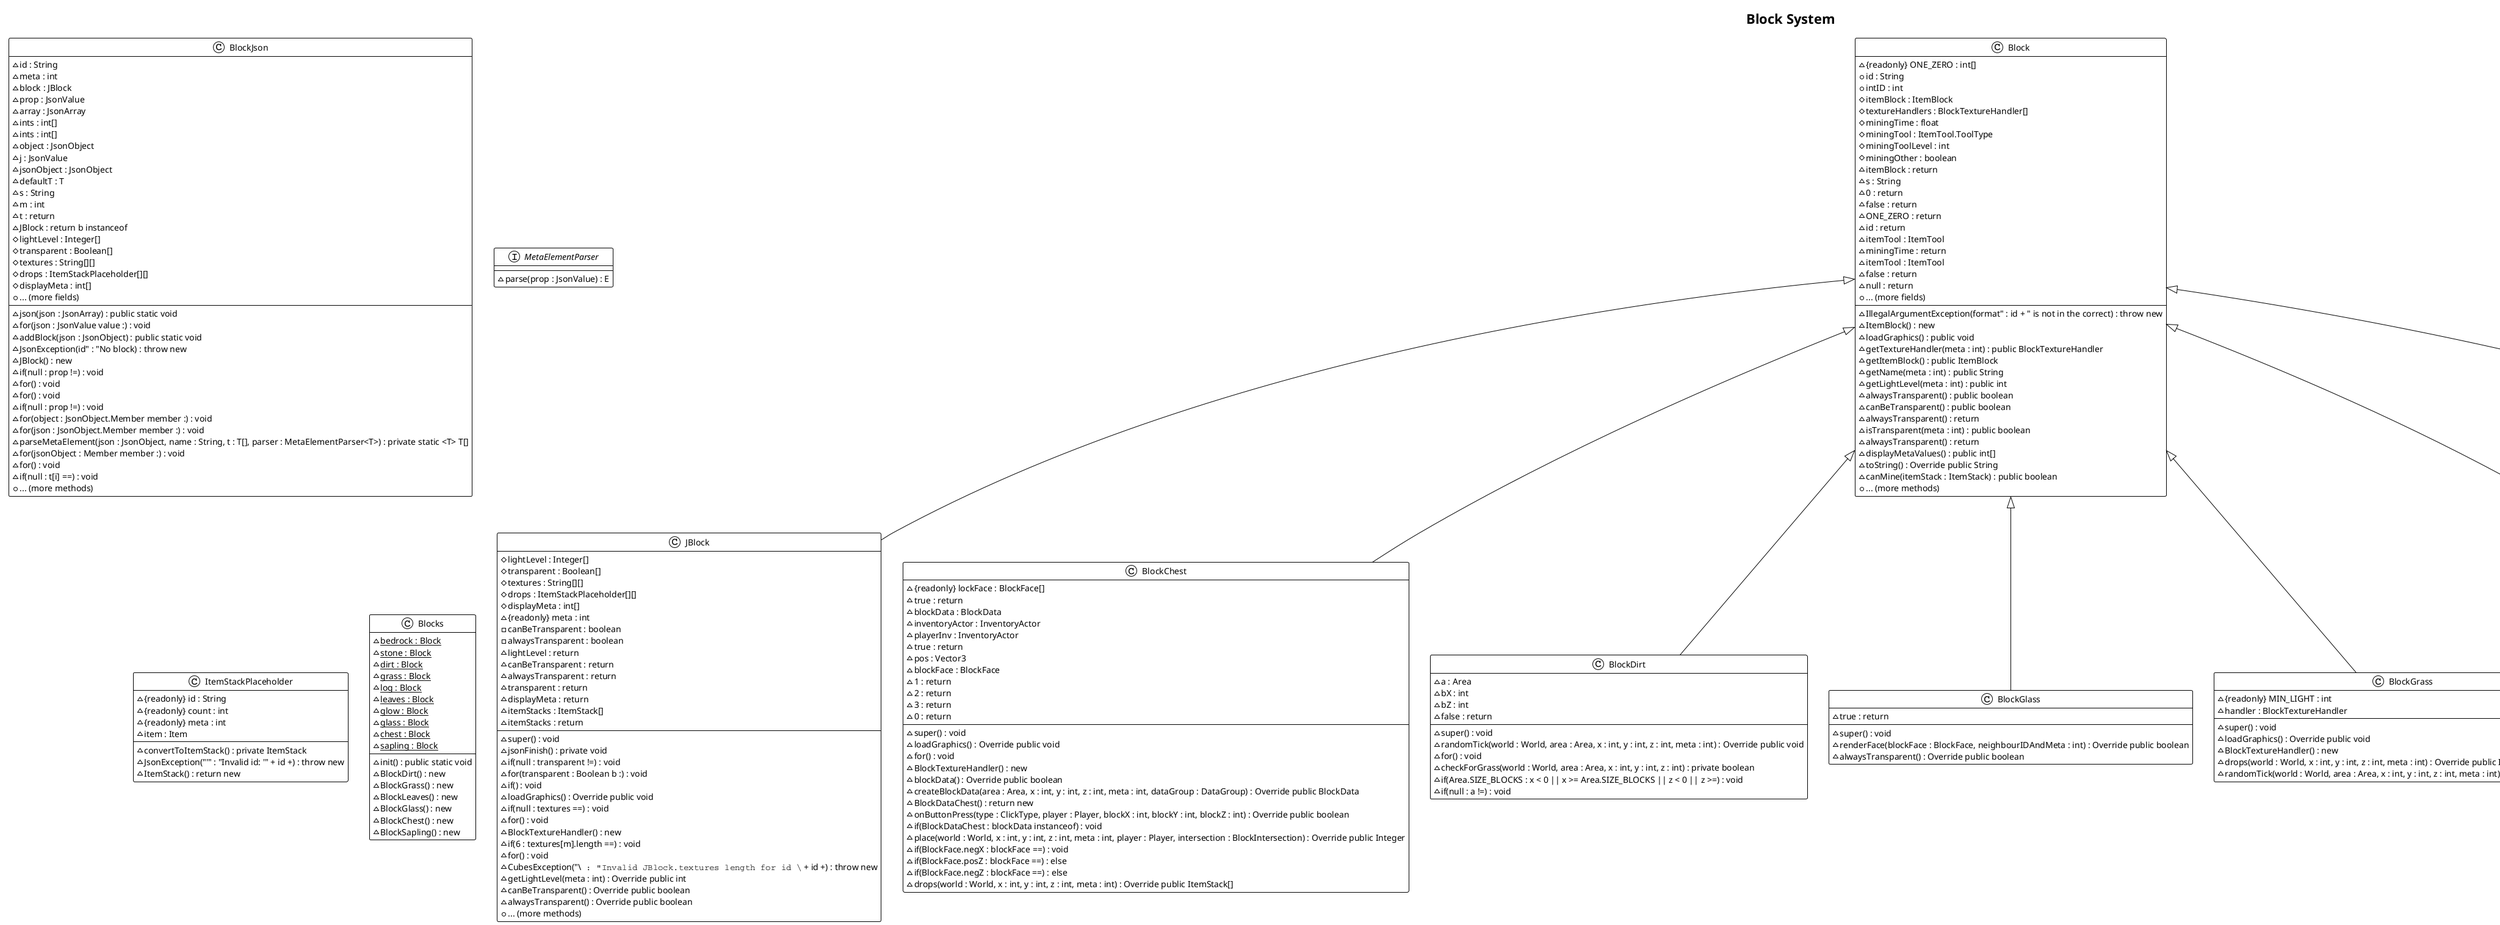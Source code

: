 @startuml Block_System
!theme plain
title Block System

    class Block {
        ~{readonly} ONE_ZERO : int[]
        +id : String
        +intID : int
        #itemBlock : ItemBlock
        #textureHandlers : BlockTextureHandler[]
        #miningTime : float
        #miningTool : ItemTool.ToolType
        #miningToolLevel : int
        #miningOther : boolean
        ~itemBlock : return
        ~s : String
        ~0 : return
        ~false : return
        ~ONE_ZERO : return
        ~id : return
        ~itemTool : ItemTool
        ~miningTime : return
        ~itemTool : ItemTool
        ~false : return
        ~null : return
        +... (more fields)
        --
        ~IllegalArgumentException(format" : id + " is not in the correct) : throw new
        ~ItemBlock() : new
        ~loadGraphics() : public void
        ~getTextureHandler(meta : int) : public BlockTextureHandler
        ~getItemBlock() : public ItemBlock
        ~getName(meta : int) : public String
        ~getLightLevel(meta : int) : public int
        ~alwaysTransparent() : public boolean
        ~canBeTransparent() : public boolean
        ~alwaysTransparent() : return
        ~isTransparent(meta : int) : public boolean
        ~alwaysTransparent() : return
        ~displayMetaValues() : public int[]
        ~toString() : Override public String
        ~canMine(itemStack : ItemStack) : public boolean
        +... (more methods)
    }
    class BlockJson {
        ~id : String
        ~meta : int
        ~block : JBlock
        ~prop : JsonValue
        ~array : JsonArray
        ~ints : int[]
        ~ints : int[]
        ~object : JsonObject
        ~j : JsonValue
        ~jsonObject : JsonObject
        ~defaultT : T
        ~s : String
        ~m : int
        ~t : return
        ~JBlock : return b instanceof
        #lightLevel : Integer[]
        #transparent : Boolean[]
        #textures : String[][]
        #drops : ItemStackPlaceholder[][]
        #displayMeta : int[]
        +... (more fields)
        --
        ~json(json : JsonArray) : public static void
        ~for(json : JsonValue value :) : void
        ~addBlock(json : JsonObject) : public static void
        ~JsonException(id" : "No block) : throw new
        ~JBlock() : new
        ~if(null : prop !=) : void
        ~for() : void
        ~for() : void
        ~if(null : prop !=) : void
        ~for(object : JsonObject.Member member :) : void
        ~for(json : JsonObject.Member member :) : void
        ~parseMetaElement(json : JsonObject, name : String, t : T[], parser : MetaElementParser<T>) : private static <T> T[]
        ~for(jsonObject : Member member :) : void
        ~for() : void
        ~if(null : t[i] ==) : void
        +... (more methods)
    }
    class JBlock {
        #lightLevel : Integer[]
        #transparent : Boolean[]
        #textures : String[][]
        #drops : ItemStackPlaceholder[][]
        #displayMeta : int[]
        ~{readonly} meta : int
        -canBeTransparent : boolean
        -alwaysTransparent : boolean
        ~lightLevel : return
        ~canBeTransparent : return
        ~alwaysTransparent : return
        ~transparent : return
        ~displayMeta : return
        ~itemStacks : ItemStack[]
        ~itemStacks : return
        --
        ~super() : void
        ~jsonFinish() : private void
        ~if(null : transparent !=) : void
        ~for(transparent : Boolean b :) : void
        ~if() : void
        ~loadGraphics() : Override public void
        ~if(null : textures ==) : void
        ~for() : void
        ~BlockTextureHandler() : new
        ~if(6 : textures[m].length ==) : void
        ~for() : void
        ~CubesException("\"" : "Invalid JBlock.textures length for id \"" + id +) : throw new
        ~getLightLevel(meta : int) : Override public int
        ~canBeTransparent() : Override public boolean
        ~alwaysTransparent() : Override public boolean
        +... (more methods)
    }
    interface MetaElementParser {
        ~parse(prop : JsonValue) : E
    }
    class ItemStackPlaceholder {
        ~{readonly} id : String
        ~{readonly} count : int
        ~{readonly} meta : int
        ~item : Item
        --
        ~convertToItemStack() : private ItemStack
        ~JsonException("'" : "Invalid id: '" + id +) : throw new
        ~ItemStack() : return new
    }
    class Blocks {
        ~{static} bedrock : Block
        ~{static} stone : Block
        ~{static} dirt : Block
        ~{static} grass : Block
        ~{static} log : Block
        ~{static} leaves : Block
        ~{static} glow : Block
        ~{static} glass : Block
        ~{static} chest : Block
        ~{static} sapling : Block
        --
        ~init() : public static void
        ~BlockDirt() : new
        ~BlockGrass() : new
        ~BlockLeaves() : new
        ~BlockGlass() : new
        ~BlockChest() : new
        ~BlockSapling() : new
    }
    class BlockChest {
        ~{readonly} lockFace : BlockFace[]
        ~true : return
        ~blockData : BlockData
        ~inventoryActor : InventoryActor
        ~playerInv : InventoryActor
        ~true : return
        ~pos : Vector3
        ~blockFace : BlockFace
        ~1 : return
        ~2 : return
        ~3 : return
        ~0 : return
        --
        ~super() : void
        ~loadGraphics() : Override public void
        ~for() : void
        ~BlockTextureHandler() : new
        ~blockData() : Override public boolean
        ~createBlockData(area : Area, x : int, y : int, z : int, meta : int, dataGroup : DataGroup) : Override public BlockData
        ~BlockDataChest() : return new
        ~onButtonPress(type : ClickType, player : Player, blockX : int, blockY : int, blockZ : int) : Override public boolean
        ~if(BlockDataChest : blockData instanceof) : void
        ~place(world : World, x : int, y : int, z : int, meta : int, player : Player, intersection : BlockIntersection) : Override public Integer
        ~if(BlockFace.negX : blockFace ==) : void
        ~if(BlockFace.posZ : blockFace ==) : else
        ~if(BlockFace.negZ : blockFace ==) : else
        ~drops(world : World, x : int, y : int, z : int, meta : int) : Override public ItemStack[]
    }
    class BlockDirt {
        ~a : Area
        ~bX : int
        ~bZ : int
        ~false : return
        --
        ~super() : void
        ~randomTick(world : World, area : Area, x : int, y : int, z : int, meta : int) : Override public void
        ~for() : void
        ~checkForGrass(world : World, area : Area, x : int, y : int, z : int) : private boolean
        ~if(Area.SIZE_BLOCKS : x < 0 || x >= Area.SIZE_BLOCKS || z < 0 || z >=) : void
        ~if(null : a !=) : void
    }
    class BlockGlass {
        ~true : return
        --
        ~super() : void
        ~renderFace(blockFace : BlockFace, neighbourIDAndMeta : int) : Override public boolean
        ~alwaysTransparent() : Override public boolean
    }
    class BlockGrass {
        ~{readonly} MIN_LIGHT : int
        ~handler : BlockTextureHandler
        --
        ~super() : void
        ~loadGraphics() : Override public void
        ~BlockTextureHandler() : new
        ~drops(world : World, x : int, y : int, z : int, meta : int) : Override public ItemStack[]
        ~randomTick(world : World, area : Area, x : int, y : int, z : int, meta : int) : Override public void
    }
    class BlockLeaves {
        ~{readonly} randomTickChecked : boolean[]
        ~{readonly} randomTickTodo : IntQueue
        ~true : return
        ~poll : int
        ~cx : int
        ~x : int
        ~a : Area
        ~b : Block
        ~pos : int
        ~random : ThreadRandom
        ~sapling : boolean
        ~leaves : boolean
        --
        ~IntQueue(9 : 9 * 9 *) : new
        ~super() : void
        ~alwaysTransparent() : Override public boolean
        ~randomTick(world : World, area : Area, blockX : int, blockY : int, blockZ : int, meta : int) : Override public void
        ~if(1 : meta ==) : void
        ~add() : void
        ~if(Area.SIZE_BLOCKS : x < 0 || x >= Area.SIZE_BLOCKS || z < 0 || z >=) : void
        ~if(Blocks.leaves : b ==) : void
        ~add(-1 : cx +) : void
        ~add(1 : cx +) : void
        ~add(-1 : cy +) : void
        ~add(1 : cy +) : void
        ~add(-1 : cz +) : void
        ~add(1 : cz +) : void
        ~if(Blocks.log : b ==) : else
        +... (more methods)
    }
    class BlockSapling {
        ~true : return
        ~under : Block
        ~null : return
        --
        ~super() : void
        ~renderType(meta : int) : Override public BlockRenderType
        ~alwaysTransparent() : Override public boolean
        ~randomTick(world : World, area : Area, x : int, y : int, z : int, meta : int) : Override public void
        ~if() : void
        ~place(world : World, x : int, y : int, z : int, meta : int, player : Player, intersection : BlockIntersection) : Override public Integer
        ~if(Blocks.dirt : under == Blocks.grass || under ==) : void
    }
    Block <|-- JBlock
    Block <|-- BlockChest
    Block <|-- BlockDirt
    Block <|-- BlockGlass
    Block <|-- BlockGrass
    Block <|-- BlockLeaves
    Block <|-- BlockSapling
@enduml
